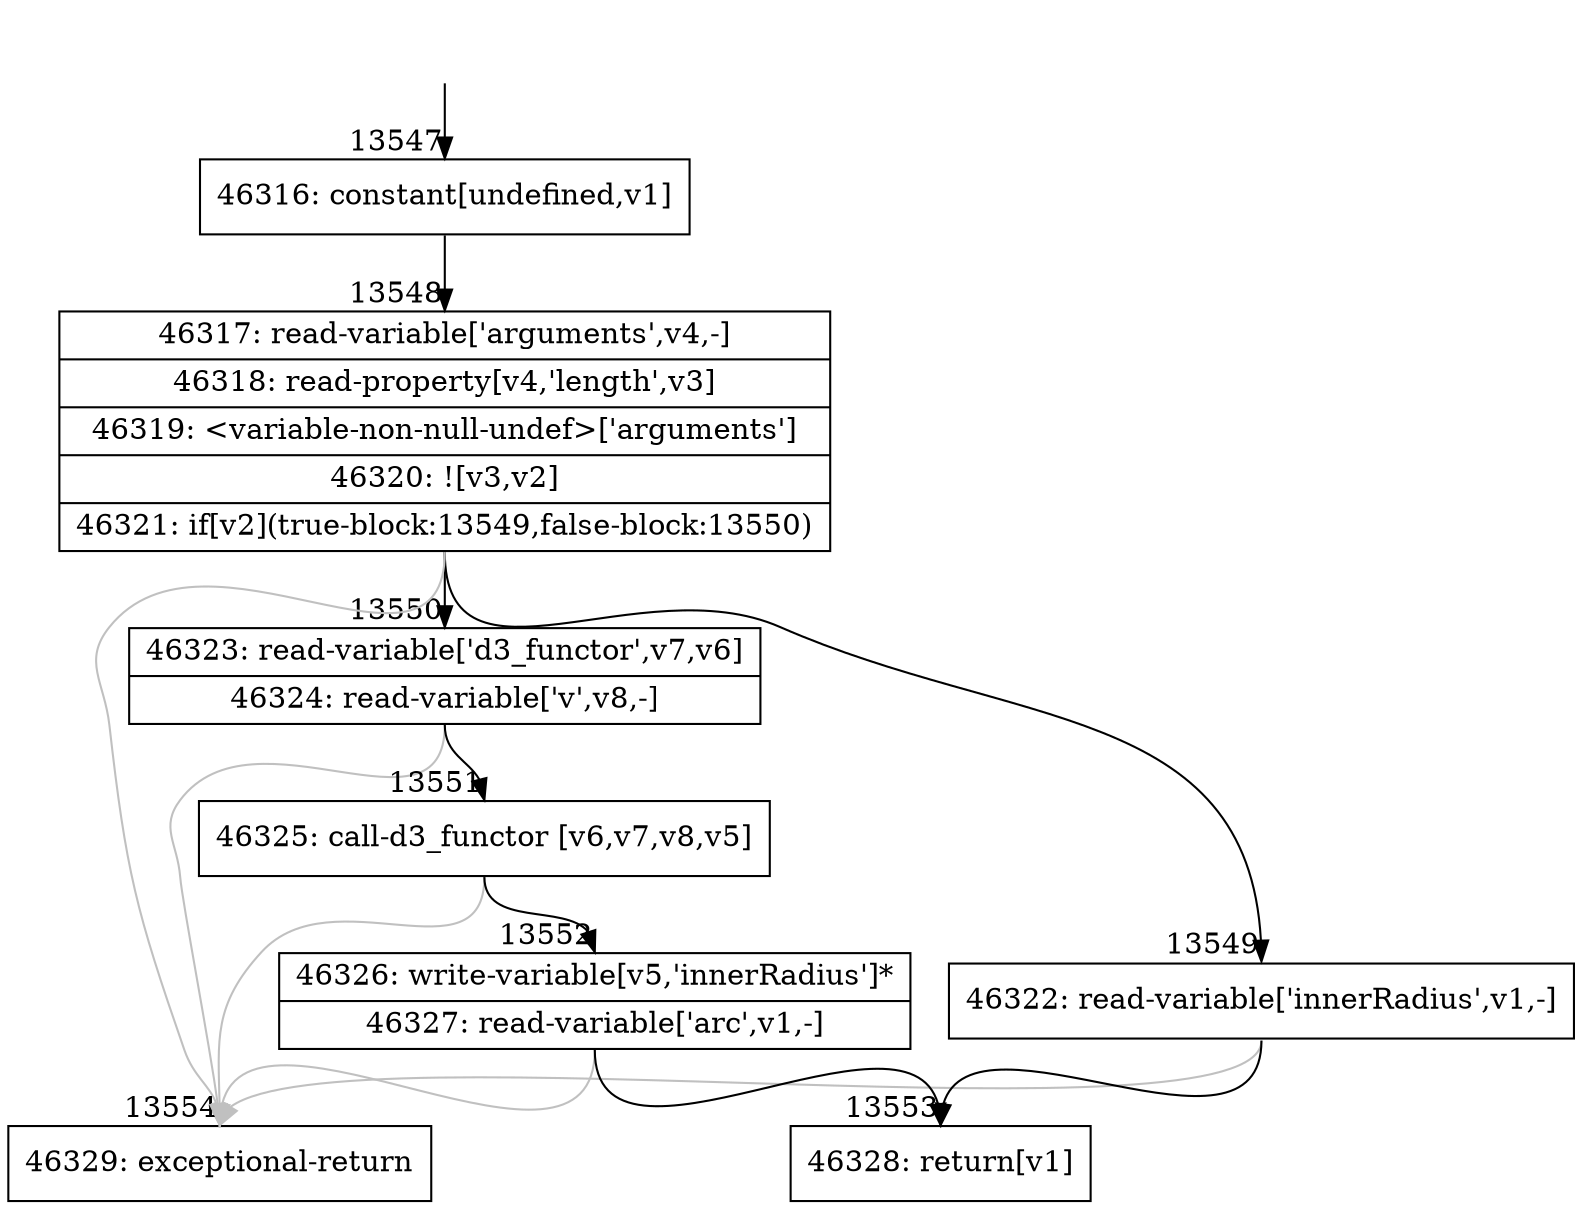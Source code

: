 digraph {
rankdir="TD"
BB_entry1253[shape=none,label=""];
BB_entry1253 -> BB13547 [tailport=s, headport=n, headlabel="    13547"]
BB13547 [shape=record label="{46316: constant[undefined,v1]}" ] 
BB13547 -> BB13548 [tailport=s, headport=n, headlabel="      13548"]
BB13548 [shape=record label="{46317: read-variable['arguments',v4,-]|46318: read-property[v4,'length',v3]|46319: \<variable-non-null-undef\>['arguments']|46320: ![v3,v2]|46321: if[v2](true-block:13549,false-block:13550)}" ] 
BB13548 -> BB13549 [tailport=s, headport=n, headlabel="      13549"]
BB13548 -> BB13550 [tailport=s, headport=n, headlabel="      13550"]
BB13548 -> BB13554 [tailport=s, headport=n, color=gray, headlabel="      13554"]
BB13549 [shape=record label="{46322: read-variable['innerRadius',v1,-]}" ] 
BB13549 -> BB13553 [tailport=s, headport=n, headlabel="      13553"]
BB13549 -> BB13554 [tailport=s, headport=n, color=gray]
BB13550 [shape=record label="{46323: read-variable['d3_functor',v7,v6]|46324: read-variable['v',v8,-]}" ] 
BB13550 -> BB13551 [tailport=s, headport=n, headlabel="      13551"]
BB13550 -> BB13554 [tailport=s, headport=n, color=gray]
BB13551 [shape=record label="{46325: call-d3_functor [v6,v7,v8,v5]}" ] 
BB13551 -> BB13552 [tailport=s, headport=n, headlabel="      13552"]
BB13551 -> BB13554 [tailport=s, headport=n, color=gray]
BB13552 [shape=record label="{46326: write-variable[v5,'innerRadius']*|46327: read-variable['arc',v1,-]}" ] 
BB13552 -> BB13553 [tailport=s, headport=n]
BB13552 -> BB13554 [tailport=s, headport=n, color=gray]
BB13553 [shape=record label="{46328: return[v1]}" ] 
BB13554 [shape=record label="{46329: exceptional-return}" ] 
//#$~ 8023
}
